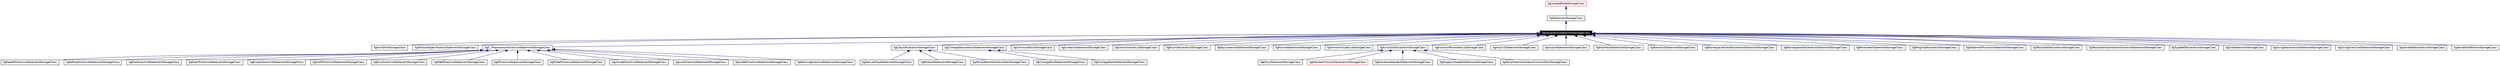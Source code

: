 digraph G
{
  edge [fontname="Helvetica",fontsize=10,labelfontname="Helvetica",labelfontsize=10];
  node [fontname="Helvetica",fontsize=10,shape=record];
  Node1 [label="SgDeclarationStatementStorageClass",height=0.2,width=0.4,color="white", fillcolor="black", style="filled" fontcolor="white"];
  Node2 -> Node1 [dir=back,color="midnightblue",fontsize=10,style="solid",fontname="Helvetica"];
  Node2 [label="SgStatementStorageClass",height=0.2,width=0.4,color="black",URL="$classSgStatementStorageClass.html"];
  Node3 -> Node2 [dir=back,color="midnightblue",fontsize=10,style="solid",fontname="Helvetica"];
  Node3 [label="SgLocatedNodeStorageClass",height=0.2,width=0.4,color="red",URL="$classSgLocatedNodeStorageClass.html"];
  Node1 -> Node4 [dir=back,color="midnightblue",fontsize=10,style="solid",fontname="Helvetica"];
  Node4 [label="SgAsmStmtStorageClass",height=0.2,width=0.4,color="black",URL="$classSgAsmStmtStorageClass.html"];
  Node1 -> Node5 [dir=back,color="midnightblue",fontsize=10,style="solid",fontname="Helvetica"];
  Node5 [label="SgAttributeSpecificationStatementStorageClass",height=0.2,width=0.4,color="black",URL="$classSgAttributeSpecificationStatementStorageClass.html"];
  Node1 -> Node6 [dir=back,color="midnightblue",fontsize=10,style="solid",fontname="Helvetica"];
  Node6 [label="SgC_PreprocessorDirectiveStatementStorageClass",height=0.2,width=0.4,color="black",URL="$classSgC__PreprocessorDirectiveStatementStorageClass.html"];
  Node6 -> Node7 [dir=back,color="midnightblue",fontsize=10,style="solid",fontname="Helvetica"];
  Node7 [label="SgDeadIfDirectiveStatementStorageClass",height=0.2,width=0.4,color="black",URL="$classSgDeadIfDirectiveStatementStorageClass.html"];
  Node6 -> Node8 [dir=back,color="midnightblue",fontsize=10,style="solid",fontname="Helvetica"];
  Node8 [label="SgDefineDirectiveStatementStorageClass",height=0.2,width=0.4,color="black",URL="$classSgDefineDirectiveStatementStorageClass.html"];
  Node6 -> Node9 [dir=back,color="midnightblue",fontsize=10,style="solid",fontname="Helvetica"];
  Node9 [label="SgElseDirectiveStatementStorageClass",height=0.2,width=0.4,color="black",URL="$classSgElseDirectiveStatementStorageClass.html"];
  Node6 -> Node10 [dir=back,color="midnightblue",fontsize=10,style="solid",fontname="Helvetica"];
  Node10 [label="SgElseifDirectiveStatementStorageClass",height=0.2,width=0.4,color="black",URL="$classSgElseifDirectiveStatementStorageClass.html"];
  Node6 -> Node11 [dir=back,color="midnightblue",fontsize=10,style="solid",fontname="Helvetica"];
  Node11 [label="SgEmptyDirectiveStatementStorageClass",height=0.2,width=0.4,color="black",URL="$classSgEmptyDirectiveStatementStorageClass.html"];
  Node6 -> Node12 [dir=back,color="midnightblue",fontsize=10,style="solid",fontname="Helvetica"];
  Node12 [label="SgEndifDirectiveStatementStorageClass",height=0.2,width=0.4,color="black",URL="$classSgEndifDirectiveStatementStorageClass.html"];
  Node6 -> Node13 [dir=back,color="midnightblue",fontsize=10,style="solid",fontname="Helvetica"];
  Node13 [label="SgErrorDirectiveStatementStorageClass",height=0.2,width=0.4,color="black",URL="$classSgErrorDirectiveStatementStorageClass.html"];
  Node6 -> Node14 [dir=back,color="midnightblue",fontsize=10,style="solid",fontname="Helvetica"];
  Node14 [label="SgIfdefDirectiveStatementStorageClass",height=0.2,width=0.4,color="black",URL="$classSgIfdefDirectiveStatementStorageClass.html"];
  Node6 -> Node15 [dir=back,color="midnightblue",fontsize=10,style="solid",fontname="Helvetica"];
  Node15 [label="SgIfDirectiveStatementStorageClass",height=0.2,width=0.4,color="black",URL="$classSgIfDirectiveStatementStorageClass.html"];
  Node6 -> Node16 [dir=back,color="midnightblue",fontsize=10,style="solid",fontname="Helvetica"];
  Node16 [label="SgIfndefDirectiveStatementStorageClass",height=0.2,width=0.4,color="black",URL="$classSgIfndefDirectiveStatementStorageClass.html"];
  Node6 -> Node17 [dir=back,color="midnightblue",fontsize=10,style="solid",fontname="Helvetica"];
  Node17 [label="SgIncludeDirectiveStatementStorageClass",height=0.2,width=0.4,color="black",URL="$classSgIncludeDirectiveStatementStorageClass.html"];
  Node6 -> Node18 [dir=back,color="midnightblue",fontsize=10,style="solid",fontname="Helvetica"];
  Node18 [label="SgLineDirectiveStatementStorageClass",height=0.2,width=0.4,color="black",URL="$classSgLineDirectiveStatementStorageClass.html"];
  Node6 -> Node19 [dir=back,color="midnightblue",fontsize=10,style="solid",fontname="Helvetica"];
  Node19 [label="SgUndefDirectiveStatementStorageClass",height=0.2,width=0.4,color="black",URL="$classSgUndefDirectiveStatementStorageClass.html"];
  Node6 -> Node20 [dir=back,color="midnightblue",fontsize=10,style="solid",fontname="Helvetica"];
  Node20 [label="SgWarningDirectiveStatementStorageClass",height=0.2,width=0.4,color="black",URL="$classSgWarningDirectiveStatementStorageClass.html"];
  Node1 -> Node21 [dir=back,color="midnightblue",fontsize=10,style="solid",fontname="Helvetica"];
  Node21 [label="SgClassDeclarationStorageClass",height=0.2,width=0.4,color="black",URL="$classSgClassDeclarationStorageClass.html"];
  Node21 -> Node22 [dir=back,color="midnightblue",fontsize=10,style="solid",fontname="Helvetica"];
  Node22 [label="SgDerivedTypeStatementStorageClass",height=0.2,width=0.4,color="black",URL="$classSgDerivedTypeStatementStorageClass.html"];
  Node21 -> Node23 [dir=back,color="midnightblue",fontsize=10,style="solid",fontname="Helvetica"];
  Node23 [label="SgModuleStatementStorageClass",height=0.2,width=0.4,color="black",URL="$classSgModuleStatementStorageClass.html"];
  Node21 -> Node24 [dir=back,color="midnightblue",fontsize=10,style="solid",fontname="Helvetica"];
  Node24 [label="SgTemplateInstantiationDeclStorageClass",height=0.2,width=0.4,color="black",URL="$classSgTemplateInstantiationDeclStorageClass.html"];
  Node1 -> Node25 [dir=back,color="midnightblue",fontsize=10,style="solid",fontname="Helvetica"];
  Node25 [label="SgClinkageDeclarationStatementStorageClass",height=0.2,width=0.4,color="black",URL="$classSgClinkageDeclarationStatementStorageClass.html"];
  Node25 -> Node26 [dir=back,color="midnightblue",fontsize=10,style="solid",fontname="Helvetica"];
  Node26 [label="SgClinkageEndStatementStorageClass",height=0.2,width=0.4,color="black",URL="$classSgClinkageEndStatementStorageClass.html"];
  Node25 -> Node27 [dir=back,color="midnightblue",fontsize=10,style="solid",fontname="Helvetica"];
  Node27 [label="SgClinkageStartStatementStorageClass",height=0.2,width=0.4,color="black",URL="$classSgClinkageStartStatementStorageClass.html"];
  Node1 -> Node28 [dir=back,color="midnightblue",fontsize=10,style="solid",fontname="Helvetica"];
  Node28 [label="SgCommonBlockStorageClass",height=0.2,width=0.4,color="black",URL="$classSgCommonBlockStorageClass.html"];
  Node1 -> Node29 [dir=back,color="midnightblue",fontsize=10,style="solid",fontname="Helvetica"];
  Node29 [label="SgContainsStatementStorageClass",height=0.2,width=0.4,color="black",URL="$classSgContainsStatementStorageClass.html"];
  Node1 -> Node30 [dir=back,color="midnightblue",fontsize=10,style="solid",fontname="Helvetica"];
  Node30 [label="SgCtorInitializerListStorageClass",height=0.2,width=0.4,color="black",URL="$classSgCtorInitializerListStorageClass.html"];
  Node1 -> Node31 [dir=back,color="midnightblue",fontsize=10,style="solid",fontname="Helvetica"];
  Node31 [label="SgEnumDeclarationStorageClass",height=0.2,width=0.4,color="black",URL="$classSgEnumDeclarationStorageClass.html"];
  Node1 -> Node32 [dir=back,color="midnightblue",fontsize=10,style="solid",fontname="Helvetica"];
  Node32 [label="SgEquivalenceStatementStorageClass",height=0.2,width=0.4,color="black",URL="$classSgEquivalenceStatementStorageClass.html"];
  Node1 -> Node33 [dir=back,color="midnightblue",fontsize=10,style="solid",fontname="Helvetica"];
  Node33 [label="SgFormatStatementStorageClass",height=0.2,width=0.4,color="black",URL="$classSgFormatStatementStorageClass.html"];
  Node1 -> Node34 [dir=back,color="midnightblue",fontsize=10,style="solid",fontname="Helvetica"];
  Node34 [label="SgFortranIncludeLineStorageClass",height=0.2,width=0.4,color="black",URL="$classSgFortranIncludeLineStorageClass.html"];
  Node1 -> Node35 [dir=back,color="midnightblue",fontsize=10,style="solid",fontname="Helvetica"];
  Node35 [label="SgFunctionDeclarationStorageClass",height=0.2,width=0.4,color="black",URL="$classSgFunctionDeclarationStorageClass.html"];
  Node35 -> Node36 [dir=back,color="midnightblue",fontsize=10,style="solid",fontname="Helvetica"];
  Node36 [label="SgEntryStatementStorageClass",height=0.2,width=0.4,color="black",URL="$classSgEntryStatementStorageClass.html"];
  Node35 -> Node37 [dir=back,color="midnightblue",fontsize=10,style="solid",fontname="Helvetica"];
  Node37 [label="SgMemberFunctionDeclarationStorageClass",height=0.2,width=0.4,color="red",URL="$classSgMemberFunctionDeclarationStorageClass.html"];
  Node35 -> Node38 [dir=back,color="midnightblue",fontsize=10,style="solid",fontname="Helvetica"];
  Node38 [label="SgProcedureHeaderStatementStorageClass",height=0.2,width=0.4,color="black",URL="$classSgProcedureHeaderStatementStorageClass.html"];
  Node35 -> Node39 [dir=back,color="midnightblue",fontsize=10,style="solid",fontname="Helvetica"];
  Node39 [label="SgProgramHeaderStatementStorageClass",height=0.2,width=0.4,color="black",URL="$classSgProgramHeaderStatementStorageClass.html"];
  Node35 -> Node40 [dir=back,color="midnightblue",fontsize=10,style="solid",fontname="Helvetica"];
  Node40 [label="SgTemplateInstantiationFunctionDeclStorageClass",height=0.2,width=0.4,color="black",URL="$classSgTemplateInstantiationFunctionDeclStorageClass.html"];
  Node1 -> Node41 [dir=back,color="midnightblue",fontsize=10,style="solid",fontname="Helvetica"];
  Node41 [label="SgFunctionParameterListStorageClass",height=0.2,width=0.4,color="black",URL="$classSgFunctionParameterListStorageClass.html"];
  Node1 -> Node42 [dir=back,color="midnightblue",fontsize=10,style="solid",fontname="Helvetica"];
  Node42 [label="SgImplicitStatementStorageClass",height=0.2,width=0.4,color="black",URL="$classSgImplicitStatementStorageClass.html"];
  Node1 -> Node43 [dir=back,color="midnightblue",fontsize=10,style="solid",fontname="Helvetica"];
  Node43 [label="SgImportStatementStorageClass",height=0.2,width=0.4,color="black",URL="$classSgImportStatementStorageClass.html"];
  Node1 -> Node44 [dir=back,color="midnightblue",fontsize=10,style="solid",fontname="Helvetica"];
  Node44 [label="SgInterfaceStatementStorageClass",height=0.2,width=0.4,color="black",URL="$classSgInterfaceStatementStorageClass.html"];
  Node1 -> Node45 [dir=back,color="midnightblue",fontsize=10,style="solid",fontname="Helvetica"];
  Node45 [label="SgNamelistStatementStorageClass",height=0.2,width=0.4,color="black",URL="$classSgNamelistStatementStorageClass.html"];
  Node1 -> Node46 [dir=back,color="midnightblue",fontsize=10,style="solid",fontname="Helvetica"];
  Node46 [label="SgNamespaceAliasDeclarationStatementStorageClass",height=0.2,width=0.4,color="black",URL="$classSgNamespaceAliasDeclarationStatementStorageClass.html"];
  Node1 -> Node47 [dir=back,color="midnightblue",fontsize=10,style="solid",fontname="Helvetica"];
  Node47 [label="SgNamespaceDeclarationStatementStorageClass",height=0.2,width=0.4,color="black",URL="$classSgNamespaceDeclarationStatementStorageClass.html"];
  Node1 -> Node48 [dir=back,color="midnightblue",fontsize=10,style="solid",fontname="Helvetica"];
  Node48 [label="SgParameterStatementStorageClass",height=0.2,width=0.4,color="black",URL="$classSgParameterStatementStorageClass.html"];
  Node1 -> Node49 [dir=back,color="midnightblue",fontsize=10,style="solid",fontname="Helvetica"];
  Node49 [label="SgPragmaDeclarationStorageClass",height=0.2,width=0.4,color="black",URL="$classSgPragmaDeclarationStorageClass.html"];
  Node1 -> Node50 [dir=back,color="midnightblue",fontsize=10,style="solid",fontname="Helvetica"];
  Node50 [label="SgStatementFunctionStatementStorageClass",height=0.2,width=0.4,color="black",URL="$classSgStatementFunctionStatementStorageClass.html"];
  Node1 -> Node51 [dir=back,color="midnightblue",fontsize=10,style="solid",fontname="Helvetica"];
  Node51 [label="SgTemplateDeclarationStorageClass",height=0.2,width=0.4,color="black",URL="$classSgTemplateDeclarationStorageClass.html"];
  Node1 -> Node52 [dir=back,color="midnightblue",fontsize=10,style="solid",fontname="Helvetica"];
  Node52 [label="SgTemplateInstantiationDirectiveStatementStorageClass",height=0.2,width=0.4,color="black",URL="$classSgTemplateInstantiationDirectiveStatementStorageClass.html"];
  Node1 -> Node53 [dir=back,color="midnightblue",fontsize=10,style="solid",fontname="Helvetica"];
  Node53 [label="SgTypedefDeclarationStorageClass",height=0.2,width=0.4,color="black",URL="$classSgTypedefDeclarationStorageClass.html"];
  Node1 -> Node54 [dir=back,color="midnightblue",fontsize=10,style="solid",fontname="Helvetica"];
  Node54 [label="SgUseStatementStorageClass",height=0.2,width=0.4,color="black",URL="$classSgUseStatementStorageClass.html"];
  Node1 -> Node55 [dir=back,color="midnightblue",fontsize=10,style="solid",fontname="Helvetica"];
  Node55 [label="SgUsingDeclarationStatementStorageClass",height=0.2,width=0.4,color="black",URL="$classSgUsingDeclarationStatementStorageClass.html"];
  Node1 -> Node56 [dir=back,color="midnightblue",fontsize=10,style="solid",fontname="Helvetica"];
  Node56 [label="SgUsingDirectiveStatementStorageClass",height=0.2,width=0.4,color="black",URL="$classSgUsingDirectiveStatementStorageClass.html"];
  Node1 -> Node57 [dir=back,color="midnightblue",fontsize=10,style="solid",fontname="Helvetica"];
  Node57 [label="SgVariableDeclarationStorageClass",height=0.2,width=0.4,color="black",URL="$classSgVariableDeclarationStorageClass.html"];
  Node1 -> Node58 [dir=back,color="midnightblue",fontsize=10,style="solid",fontname="Helvetica"];
  Node58 [label="SgVariableDefinitionStorageClass",height=0.2,width=0.4,color="black",URL="$classSgVariableDefinitionStorageClass.html"];
}
